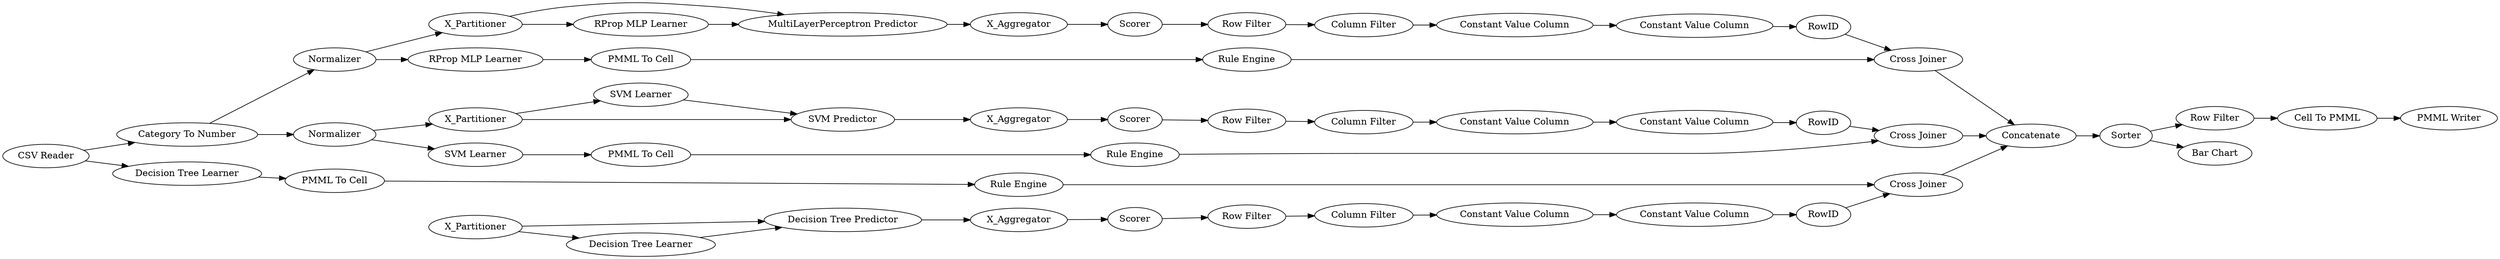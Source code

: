 digraph {
	"8487935598485253549_293" [label=RowID]
	"7780563870117577870_14" [label=Scorer]
	"-5574996176631814422_32" [label="Decision Tree Predictor"]
	"6193970190175401647_9" [label="Row Filter"]
	"6653097543613540751_19" [label=RowID]
	"7780563870117577870_13" [label=X_Aggregator]
	"-3553793488508283012_31" [label="SVM Learner"]
	"6653097543613540751_17" [label="Constant Value Column"]
	"-5574996176631814422_307" [label=X_Partitioner]
	"7277280026807595555_297" [label="PMML To Cell"]
	"-5574996176631814422_31" [label="Decision Tree Learner"]
	"6653097543613540751_15" [label="Row Filter"]
	"7380412484866361611_23" [label="Rule Engine"]
	"-3553793488508283012_304" [label="Cross Joiner"]
	"8487935598485253549_290" [label="Constant Value Column"]
	"7780563870117577870_10" [label=X_Partitioner]
	"7780563870117577870_12" [label="MultiLayerPerceptron Predictor"]
	"-3553793488508283012_295" [label=X_Partitioner]
	"-7718162935993122082_2" [label="Category To Number"]
	"-7718162935993122082_313" [label="Row Filter"]
	"-7718162935993122082_316" [label="PMML Writer"]
	"6193970190175401647_293" [label=RowID]
	"6193970190175401647_294" [label="Column Filter"]
	"-5574996176631814422_296" [label="Cross Joiner"]
	"7780563870117577870_11" [label="RProp MLP Learner"]
	"-2098248096769755235_33" [label="Decision Tree Learner"]
	"-3553793488508283012_7" [label=X_Aggregator]
	"7780563870117577870_9" [label=Normalizer]
	"6193970190175401647_290" [label="Constant Value Column"]
	"7780563870117577870_25" [label="Cross Joiner"]
	"8487935598485253549_9" [label="Row Filter"]
	"8487935598485253549_292" [label="Constant Value Column"]
	"6193970190175401647_292" [label="Constant Value Column"]
	"-7718162935993122082_312" [label=Sorter]
	"7380412484866361611_21" [label="RProp MLP Learner"]
	"-7718162935993122082_315" [label="Cell To PMML"]
	"-3553793488508283012_41" [label=Scorer]
	"-5574996176631814422_39" [label=Scorer]
	"6653097543613540751_18" [label="Constant Value Column"]
	"-3553793488508283012_32" [label="SVM Predictor"]
	"-2098248096769755235_28" [label="PMML To Cell"]
	"-3553793488508283012_40" [label=Normalizer]
	"7277280026807595555_299" [label="SVM Learner"]
	"6653097543613540751_16" [label="Column Filter"]
	"8487935598485253549_294" [label="Column Filter"]
	"-7718162935993122082_8" [label="CSV Reader"]
	"7277280026807595555_298" [label="Rule Engine"]
	"-7718162935993122082_310" [label=Concatenate]
	"-5574996176631814422_7" [label=X_Aggregator]
	"7380412484866361611_22" [label="PMML To Cell"]
	"-7718162935993122082_314" [label="Bar Chart"]
	"-2098248096769755235_34" [label="Rule Engine"]
	"6193970190175401647_292" -> "6193970190175401647_293"
	"-7718162935993122082_315" -> "-7718162935993122082_316"
	"7780563870117577870_25" -> "-7718162935993122082_310"
	"7780563870117577870_10" -> "7780563870117577870_12"
	"6653097543613540751_18" -> "6653097543613540751_19"
	"-3553793488508283012_295" -> "-3553793488508283012_32"
	"7380412484866361611_22" -> "7380412484866361611_23"
	"-3553793488508283012_32" -> "-3553793488508283012_7"
	"-5574996176631814422_307" -> "-5574996176631814422_31"
	"-7718162935993122082_2" -> "-3553793488508283012_40"
	"-3553793488508283012_31" -> "-3553793488508283012_32"
	"7780563870117577870_11" -> "7780563870117577870_12"
	"8487935598485253549_9" -> "8487935598485253549_294"
	"6653097543613540751_15" -> "6653097543613540751_16"
	"-3553793488508283012_41" -> "6193970190175401647_9"
	"-7718162935993122082_312" -> "-7718162935993122082_314"
	"7277280026807595555_297" -> "7277280026807595555_298"
	"-7718162935993122082_2" -> "7780563870117577870_9"
	"7780563870117577870_12" -> "7780563870117577870_13"
	"6193970190175401647_290" -> "6193970190175401647_292"
	"-7718162935993122082_8" -> "-7718162935993122082_2"
	"-7718162935993122082_8" -> "-2098248096769755235_33"
	"-5574996176631814422_31" -> "-5574996176631814422_32"
	"6193970190175401647_293" -> "-3553793488508283012_304"
	"8487935598485253549_293" -> "-5574996176631814422_296"
	"-5574996176631814422_307" -> "-5574996176631814422_32"
	"8487935598485253549_292" -> "8487935598485253549_293"
	"-3553793488508283012_304" -> "-7718162935993122082_310"
	"6193970190175401647_9" -> "6193970190175401647_294"
	"-2098248096769755235_33" -> "-2098248096769755235_28"
	"-2098248096769755235_28" -> "-2098248096769755235_34"
	"-2098248096769755235_34" -> "-5574996176631814422_296"
	"7277280026807595555_299" -> "7277280026807595555_297"
	"7780563870117577870_10" -> "7780563870117577870_11"
	"7380412484866361611_23" -> "7780563870117577870_25"
	"6193970190175401647_294" -> "6193970190175401647_290"
	"6653097543613540751_19" -> "7780563870117577870_25"
	"8487935598485253549_290" -> "8487935598485253549_292"
	"-7718162935993122082_310" -> "-7718162935993122082_312"
	"7380412484866361611_21" -> "7380412484866361611_22"
	"-3553793488508283012_40" -> "-3553793488508283012_295"
	"-3553793488508283012_7" -> "-3553793488508283012_41"
	"6653097543613540751_16" -> "6653097543613540751_17"
	"-7718162935993122082_312" -> "-7718162935993122082_313"
	"7780563870117577870_13" -> "7780563870117577870_14"
	"7780563870117577870_9" -> "7780563870117577870_10"
	"-7718162935993122082_313" -> "-7718162935993122082_315"
	"-3553793488508283012_40" -> "7277280026807595555_299"
	"-5574996176631814422_32" -> "-5574996176631814422_7"
	"7277280026807595555_298" -> "-3553793488508283012_304"
	"-5574996176631814422_39" -> "8487935598485253549_9"
	"8487935598485253549_294" -> "8487935598485253549_290"
	"7780563870117577870_14" -> "6653097543613540751_15"
	"7780563870117577870_9" -> "7380412484866361611_21"
	"-5574996176631814422_296" -> "-7718162935993122082_310"
	"6653097543613540751_17" -> "6653097543613540751_18"
	"-5574996176631814422_7" -> "-5574996176631814422_39"
	"-3553793488508283012_295" -> "-3553793488508283012_31"
	rankdir=LR
}

